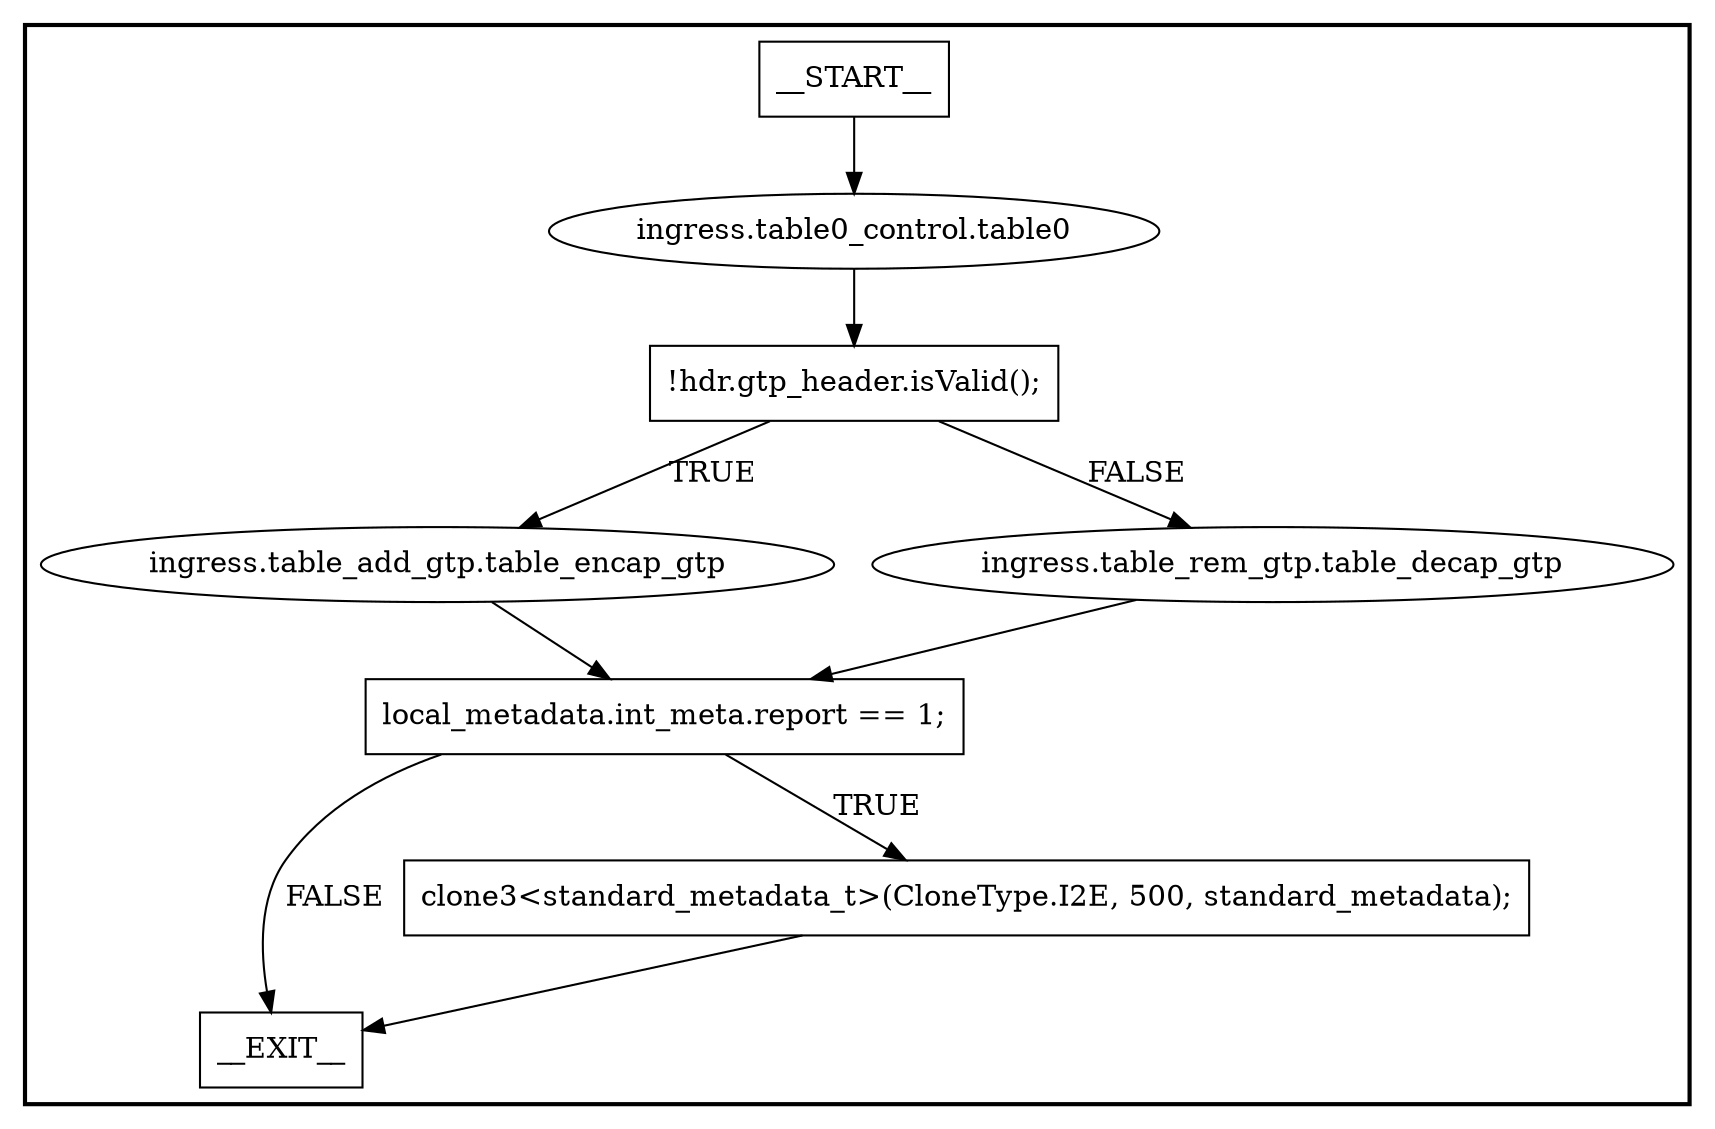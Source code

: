 digraph ingress {
subgraph cluster {
graph [
label="", labeljust=r, style=bold];
0[label=__START__, margin="", shape=rectangle, style=solid];
1[label=__EXIT__, margin="", shape=rectangle, style=solid];
2[label="ingress.table0_control.table0", margin="", shape=ellipse, style=solid];
3[label="!hdr.gtp_header.isValid();", margin="", shape=rectangle, style=solid];
4[label="ingress.table_add_gtp.table_encap_gtp", margin="", shape=ellipse, style=solid];
5[label="ingress.table_rem_gtp.table_decap_gtp", margin="", shape=ellipse, style=solid];
6[label="local_metadata.int_meta.report == 1;", margin="", shape=rectangle, style=solid];
7[label="clone3<standard_metadata_t>(CloneType.I2E, 500, standard_metadata);", margin="", shape=rectangle, style=solid];
0 -> 2[label=""];
2 -> 3[label=""];
3 -> 4[label=TRUE];
3 -> 5[label=FALSE];
4 -> 6[label=""];
5 -> 6[label=""];
6 -> 7[label=TRUE];
6 -> 1[label=FALSE];
7 -> 1[label=""];
}
}
